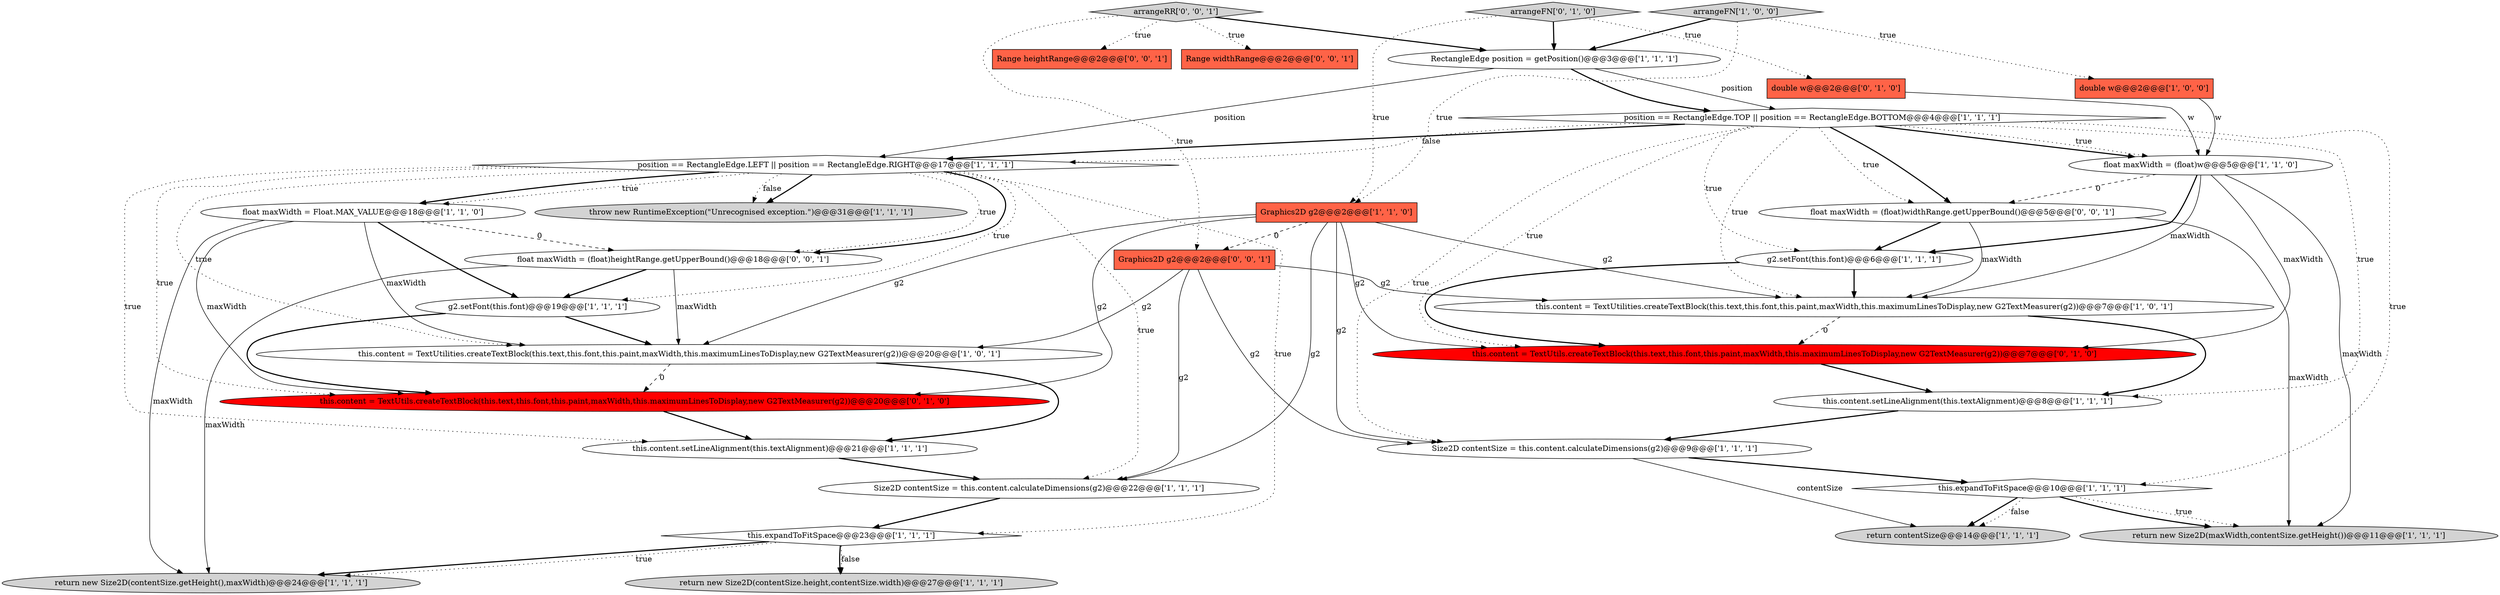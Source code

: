 digraph {
27 [style = filled, label = "Range heightRange@@@2@@@['0', '0', '1']", fillcolor = tomato, shape = box image = "AAA0AAABBB3BBB"];
15 [style = filled, label = "this.content = TextUtilities.createTextBlock(this.text,this.font,this.paint,maxWidth,this.maximumLinesToDisplay,new G2TextMeasurer(g2))@@@7@@@['1', '0', '1']", fillcolor = white, shape = ellipse image = "AAA0AAABBB1BBB"];
16 [style = filled, label = "return contentSize@@@14@@@['1', '1', '1']", fillcolor = lightgray, shape = ellipse image = "AAA0AAABBB1BBB"];
29 [style = filled, label = "Range widthRange@@@2@@@['0', '0', '1']", fillcolor = tomato, shape = box image = "AAA0AAABBB3BBB"];
31 [style = filled, label = "arrangeRR['0', '0', '1']", fillcolor = lightgray, shape = diamond image = "AAA0AAABBB3BBB"];
19 [style = filled, label = "float maxWidth = Float.MAX_VALUE@@@18@@@['1', '1', '0']", fillcolor = white, shape = ellipse image = "AAA0AAABBB1BBB"];
30 [style = filled, label = "Graphics2D g2@@@2@@@['0', '0', '1']", fillcolor = tomato, shape = box image = "AAA0AAABBB3BBB"];
21 [style = filled, label = "throw new RuntimeException(\"Unrecognised exception.\")@@@31@@@['1', '1', '1']", fillcolor = lightgray, shape = ellipse image = "AAA0AAABBB1BBB"];
28 [style = filled, label = "float maxWidth = (float)heightRange.getUpperBound()@@@18@@@['0', '0', '1']", fillcolor = white, shape = ellipse image = "AAA0AAABBB3BBB"];
9 [style = filled, label = "return new Size2D(contentSize.getHeight(),maxWidth)@@@24@@@['1', '1', '1']", fillcolor = lightgray, shape = ellipse image = "AAA0AAABBB1BBB"];
5 [style = filled, label = "position == RectangleEdge.TOP || position == RectangleEdge.BOTTOM@@@4@@@['1', '1', '1']", fillcolor = white, shape = diamond image = "AAA0AAABBB1BBB"];
10 [style = filled, label = "Graphics2D g2@@@2@@@['1', '1', '0']", fillcolor = tomato, shape = box image = "AAA0AAABBB1BBB"];
22 [style = filled, label = "Size2D contentSize = this.content.calculateDimensions(g2)@@@22@@@['1', '1', '1']", fillcolor = white, shape = ellipse image = "AAA0AAABBB1BBB"];
32 [style = filled, label = "float maxWidth = (float)widthRange.getUpperBound()@@@5@@@['0', '0', '1']", fillcolor = white, shape = ellipse image = "AAA0AAABBB3BBB"];
3 [style = filled, label = "g2.setFont(this.font)@@@6@@@['1', '1', '1']", fillcolor = white, shape = ellipse image = "AAA0AAABBB1BBB"];
2 [style = filled, label = "double w@@@2@@@['1', '0', '0']", fillcolor = tomato, shape = box image = "AAA0AAABBB1BBB"];
6 [style = filled, label = "this.content = TextUtilities.createTextBlock(this.text,this.font,this.paint,maxWidth,this.maximumLinesToDisplay,new G2TextMeasurer(g2))@@@20@@@['1', '0', '1']", fillcolor = white, shape = ellipse image = "AAA0AAABBB1BBB"];
24 [style = filled, label = "double w@@@2@@@['0', '1', '0']", fillcolor = tomato, shape = box image = "AAA0AAABBB2BBB"];
12 [style = filled, label = "this.content.setLineAlignment(this.textAlignment)@@@8@@@['1', '1', '1']", fillcolor = white, shape = ellipse image = "AAA0AAABBB1BBB"];
11 [style = filled, label = "position == RectangleEdge.LEFT || position == RectangleEdge.RIGHT@@@17@@@['1', '1', '1']", fillcolor = white, shape = diamond image = "AAA0AAABBB1BBB"];
23 [style = filled, label = "arrangeFN['0', '1', '0']", fillcolor = lightgray, shape = diamond image = "AAA0AAABBB2BBB"];
1 [style = filled, label = "this.expandToFitSpace@@@23@@@['1', '1', '1']", fillcolor = white, shape = diamond image = "AAA0AAABBB1BBB"];
20 [style = filled, label = "return new Size2D(contentSize.height,contentSize.width)@@@27@@@['1', '1', '1']", fillcolor = lightgray, shape = ellipse image = "AAA0AAABBB1BBB"];
14 [style = filled, label = "this.content.setLineAlignment(this.textAlignment)@@@21@@@['1', '1', '1']", fillcolor = white, shape = ellipse image = "AAA0AAABBB1BBB"];
8 [style = filled, label = "arrangeFN['1', '0', '0']", fillcolor = lightgray, shape = diamond image = "AAA0AAABBB1BBB"];
0 [style = filled, label = "float maxWidth = (float)w@@@5@@@['1', '1', '0']", fillcolor = white, shape = ellipse image = "AAA0AAABBB1BBB"];
17 [style = filled, label = "RectangleEdge position = getPosition()@@@3@@@['1', '1', '1']", fillcolor = white, shape = ellipse image = "AAA0AAABBB1BBB"];
26 [style = filled, label = "this.content = TextUtils.createTextBlock(this.text,this.font,this.paint,maxWidth,this.maximumLinesToDisplay,new G2TextMeasurer(g2))@@@20@@@['0', '1', '0']", fillcolor = red, shape = ellipse image = "AAA1AAABBB2BBB"];
25 [style = filled, label = "this.content = TextUtils.createTextBlock(this.text,this.font,this.paint,maxWidth,this.maximumLinesToDisplay,new G2TextMeasurer(g2))@@@7@@@['0', '1', '0']", fillcolor = red, shape = ellipse image = "AAA1AAABBB2BBB"];
4 [style = filled, label = "this.expandToFitSpace@@@10@@@['1', '1', '1']", fillcolor = white, shape = diamond image = "AAA0AAABBB1BBB"];
13 [style = filled, label = "Size2D contentSize = this.content.calculateDimensions(g2)@@@9@@@['1', '1', '1']", fillcolor = white, shape = ellipse image = "AAA0AAABBB1BBB"];
18 [style = filled, label = "g2.setFont(this.font)@@@19@@@['1', '1', '1']", fillcolor = white, shape = ellipse image = "AAA0AAABBB1BBB"];
7 [style = filled, label = "return new Size2D(maxWidth,contentSize.getHeight())@@@11@@@['1', '1', '1']", fillcolor = lightgray, shape = ellipse image = "AAA0AAABBB1BBB"];
30->22 [style = solid, label="g2"];
19->26 [style = solid, label="maxWidth"];
11->1 [style = dotted, label="true"];
5->32 [style = dotted, label="true"];
5->11 [style = dotted, label="false"];
1->20 [style = bold, label=""];
4->7 [style = dotted, label="true"];
10->6 [style = solid, label="g2"];
2->0 [style = solid, label="w"];
5->12 [style = dotted, label="true"];
1->20 [style = dotted, label="false"];
0->25 [style = solid, label="maxWidth"];
0->15 [style = solid, label="maxWidth"];
5->13 [style = dotted, label="true"];
15->25 [style = dashed, label="0"];
28->6 [style = solid, label="maxWidth"];
5->0 [style = bold, label=""];
6->26 [style = dashed, label="0"];
30->15 [style = solid, label="g2"];
32->7 [style = solid, label="maxWidth"];
31->27 [style = dotted, label="true"];
11->28 [style = dotted, label="true"];
30->13 [style = solid, label="g2"];
23->17 [style = bold, label=""];
17->5 [style = solid, label="position"];
32->3 [style = bold, label=""];
19->28 [style = dashed, label="0"];
4->16 [style = bold, label=""];
0->3 [style = bold, label=""];
11->28 [style = bold, label=""];
17->5 [style = bold, label=""];
19->18 [style = bold, label=""];
28->18 [style = bold, label=""];
10->26 [style = solid, label="g2"];
14->22 [style = bold, label=""];
26->14 [style = bold, label=""];
11->14 [style = dotted, label="true"];
5->3 [style = dotted, label="true"];
5->4 [style = dotted, label="true"];
11->26 [style = dotted, label="true"];
8->17 [style = bold, label=""];
31->30 [style = dotted, label="true"];
0->7 [style = solid, label="maxWidth"];
5->25 [style = dotted, label="true"];
17->11 [style = solid, label="position"];
5->11 [style = bold, label=""];
15->12 [style = bold, label=""];
11->19 [style = dotted, label="true"];
31->29 [style = dotted, label="true"];
23->24 [style = dotted, label="true"];
32->15 [style = solid, label="maxWidth"];
8->2 [style = dotted, label="true"];
11->21 [style = bold, label=""];
18->26 [style = bold, label=""];
5->0 [style = dotted, label="true"];
5->15 [style = dotted, label="true"];
4->7 [style = bold, label=""];
1->9 [style = bold, label=""];
11->21 [style = dotted, label="false"];
10->13 [style = solid, label="g2"];
5->32 [style = bold, label=""];
12->13 [style = bold, label=""];
23->10 [style = dotted, label="true"];
10->30 [style = dashed, label="0"];
18->6 [style = bold, label=""];
11->6 [style = dotted, label="true"];
1->9 [style = dotted, label="true"];
22->1 [style = bold, label=""];
31->17 [style = bold, label=""];
10->15 [style = solid, label="g2"];
13->16 [style = solid, label="contentSize"];
3->25 [style = bold, label=""];
0->32 [style = dashed, label="0"];
3->15 [style = bold, label=""];
8->10 [style = dotted, label="true"];
11->19 [style = bold, label=""];
11->18 [style = dotted, label="true"];
11->22 [style = dotted, label="true"];
10->25 [style = solid, label="g2"];
24->0 [style = solid, label="w"];
10->22 [style = solid, label="g2"];
6->14 [style = bold, label=""];
19->9 [style = solid, label="maxWidth"];
25->12 [style = bold, label=""];
28->9 [style = solid, label="maxWidth"];
30->6 [style = solid, label="g2"];
4->16 [style = dotted, label="false"];
19->6 [style = solid, label="maxWidth"];
13->4 [style = bold, label=""];
}

